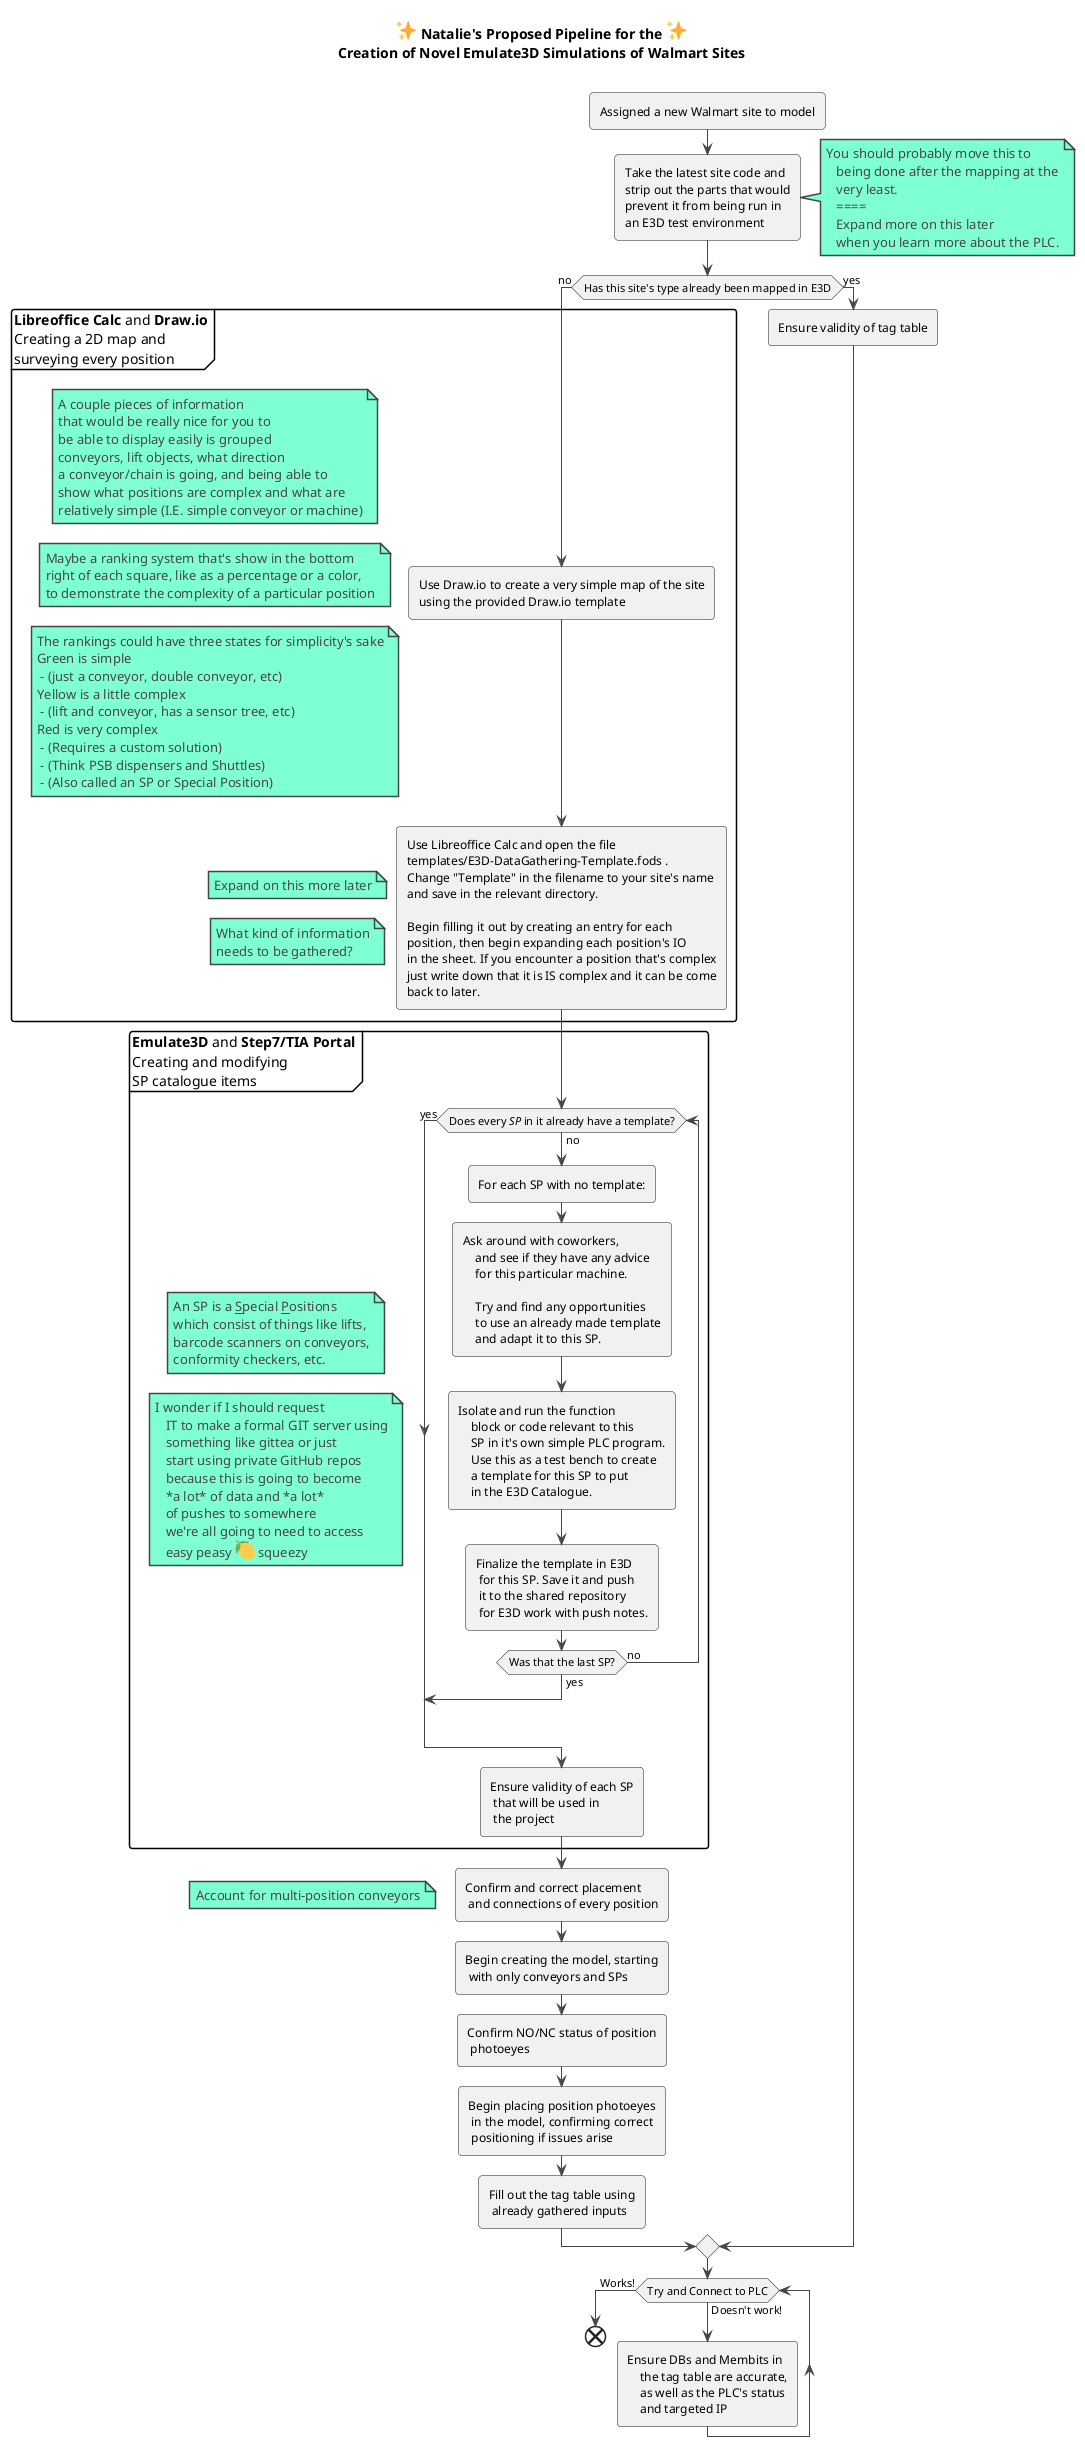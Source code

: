 @startuml
!theme vibrant

title 
<:sparkles:> Natalie's Proposed Pipeline for the <:sparkles:>
Creation of Novel Emulate3D Simulations of Walmart Sites
<$Swslg*0.05>
end title
:Assigned a new Walmart site to model;
    
    :Take the latest site code and
    strip out the parts that would
    prevent it from being run in
    an E3D test environment;
    note right
    	You should probably move this to
        being done after the mapping at the
        very least.
        ====
        Expand more on this later
        when you learn more about the PLC.
    end note
    
    if (Has this site's type already been mapped in E3D) then (no)
    	partition "**Libreoffice Calc** and **Draw.io**\nCreating a 2D map and\nsurveying every position" {
			:Use Draw.io to create a very simple map of the site
			using the provided Draw.io template;
			
			floating note left
				A couple pieces of information
				that would be really nice for you to
				be able to display easily is grouped 
				conveyors, lift objects, what direction
				a conveyor/chain is going, and being able to
				show what positions are complex and what are
				relatively simple (I.E. simple conveyor or machine)
			end note
			floating note left
				Maybe a ranking system that's show in the bottom
				right of each square, like as a percentage or a color,
				to demonstrate the complexity of a particular position
			end note
			floating note left
				The rankings could have three states for simplicity's sake
				Green is simple
				 - (just a conveyor, double conveyor, etc)
				Yellow is a little complex
				 - (lift and conveyor, has a sensor tree, etc)
				Red is very complex
				 - (Requires a custom solution)
				 - (Think PSB dispensers and Shuttles)
				 - (Also called an SP or Special Position)
			end note
			
			:Use Libreoffice Calc and open the file
			templates/E3D-DataGathering-Template.fods .
			Change "Template" in the filename to your site's name
			and save in the relevant directory.
			
			Begin filling it out by creating an entry for each
			position, then begin expanding each position's IO
			in the sheet. If you encounter a position that's complex
			just write down that it is IS complex and it can be come
			back to later.;
        	floating note left: Expand on this more later
            floating note left 
            	What kind of information
            	needs to be gathered?
           	end note

        }
        partition "**Emulate3D** and **Step7/TIA Portal**\nCreating and modifying\nSP catalogue items" {
            while (Does every <i>SP</i> in it already have a template?) is (no)
            floating note left
            	An SP is a __S__pecial __P__ositions
            	which consist of things like lifts,
            	barcode scanners on conveyors,
            	conformity checkers, etc.
            end note
            floating note left
            	I wonder if I should request
                IT to make a formal GIT server using
                something like gittea or just
                start using private GitHub repos
                because this is going to become
                *a lot* of data and *a lot*
                of pushes to somewhere
                we're all going to need to access
                easy peasy <:lemon:> squeezy
            end note
            
                :For each SP with no template:;
                	:Ask around with coworkers,
                     and see if they have any advice
                     for this particular machine.
                     
                     Try and find any opportunities
                     to use an already made template
                     and adapt it to this SP.;
                	:Isolate and run the function
                     block or code relevant to this
                     SP in it's own simple PLC program.
                     Use this as a test bench to create
                     a template for this SP to put
                     in the E3D Catalogue.;
                    :Finalize the template in E3D
                     for this SP. Save it and push
                     it to the shared repository
                     for E3D work with push notes.;
                	if (Was that the last SP?) then (yes)
                		break
                	else (no)
                	endif
            endwhile (yes)
            :Ensure validity of each SP
             that will be used in
             the project;
        } 
    :Confirm and correct placement
     and connections of every position;
     floating note left: Account for multi-position conveyors
    :Begin creating the model, starting
     with only conveyors and SPs;
    :Confirm NO/NC status of position
     photoeyes;
    :Begin placing position photoeyes
     in the model, confirming correct
     positioning if issues arise;
    :Fill out the tag table using
     already gathered inputs;
    else (yes)
    	:Ensure validity of tag table;
    endif
    
    while(Try and Connect to PLC) is (Doesn't work!) 
    	:Ensure DBs and Membits in
         the tag table are accurate,
         as well as the PLC's status
         and targeted IP;
    endwhile (Works!)
end
@enduml